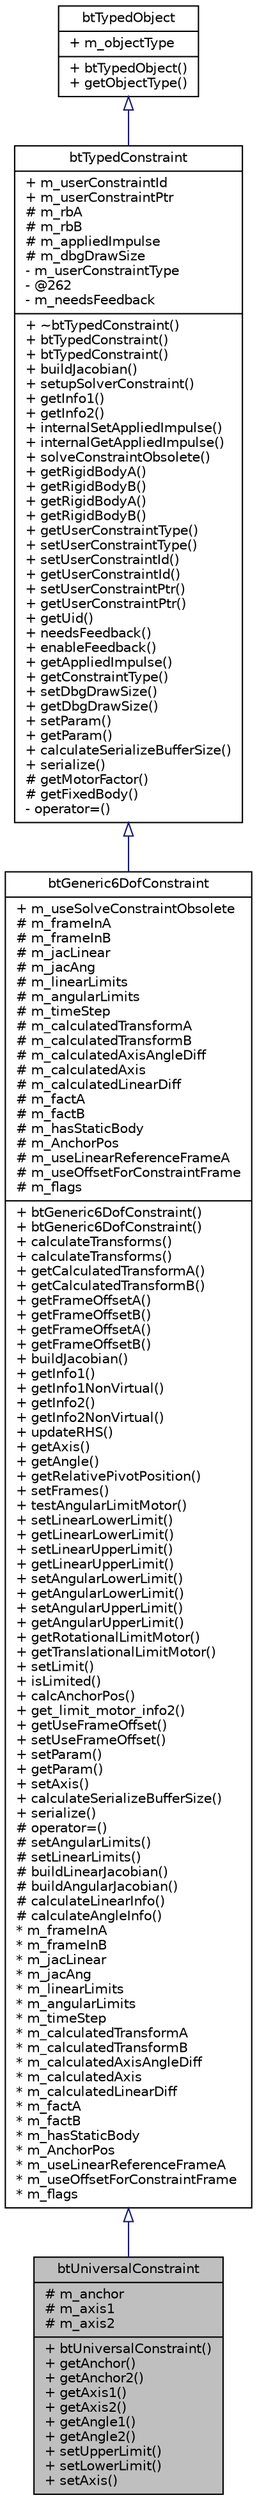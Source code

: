 digraph G
{
  edge [fontname="Helvetica",fontsize="10",labelfontname="Helvetica",labelfontsize="10"];
  node [fontname="Helvetica",fontsize="10",shape=record];
  Node1 [label="{btUniversalConstraint\n|# m_anchor\l# m_axis1\l# m_axis2\l|+ btUniversalConstraint()\l+ getAnchor()\l+ getAnchor2()\l+ getAxis1()\l+ getAxis2()\l+ getAngle1()\l+ getAngle2()\l+ setUpperLimit()\l+ setLowerLimit()\l+ setAxis()\l}",height=0.2,width=0.4,color="black", fillcolor="grey75", style="filled" fontcolor="black"];
  Node2 -> Node1 [dir=back,color="midnightblue",fontsize="10",style="solid",arrowtail="empty",fontname="Helvetica"];
  Node2 [label="{btGeneric6DofConstraint\n|+ m_useSolveConstraintObsolete\l# m_frameInA\l# m_frameInB\l# m_jacLinear\l# m_jacAng\l# m_linearLimits\l# m_angularLimits\l# m_timeStep\l# m_calculatedTransformA\l# m_calculatedTransformB\l# m_calculatedAxisAngleDiff\l# m_calculatedAxis\l# m_calculatedLinearDiff\l# m_factA\l# m_factB\l# m_hasStaticBody\l# m_AnchorPos\l# m_useLinearReferenceFrameA\l# m_useOffsetForConstraintFrame\l# m_flags\l|+ btGeneric6DofConstraint()\l+ btGeneric6DofConstraint()\l+ calculateTransforms()\l+ calculateTransforms()\l+ getCalculatedTransformA()\l+ getCalculatedTransformB()\l+ getFrameOffsetA()\l+ getFrameOffsetB()\l+ getFrameOffsetA()\l+ getFrameOffsetB()\l+ buildJacobian()\l+ getInfo1()\l+ getInfo1NonVirtual()\l+ getInfo2()\l+ getInfo2NonVirtual()\l+ updateRHS()\l+ getAxis()\l+ getAngle()\l+ getRelativePivotPosition()\l+ setFrames()\l+ testAngularLimitMotor()\l+ setLinearLowerLimit()\l+ getLinearLowerLimit()\l+ setLinearUpperLimit()\l+ getLinearUpperLimit()\l+ setAngularLowerLimit()\l+ getAngularLowerLimit()\l+ setAngularUpperLimit()\l+ getAngularUpperLimit()\l+ getRotationalLimitMotor()\l+ getTranslationalLimitMotor()\l+ setLimit()\l+ isLimited()\l+ calcAnchorPos()\l+ get_limit_motor_info2()\l+ getUseFrameOffset()\l+ setUseFrameOffset()\l+ setParam()\l+ getParam()\l+ setAxis()\l+ calculateSerializeBufferSize()\l+ serialize()\l# operator=()\l# setAngularLimits()\l# setLinearLimits()\l# buildLinearJacobian()\l# buildAngularJacobian()\l# calculateLinearInfo()\l# calculateAngleInfo()\l* m_frameInA\l* m_frameInB\l* m_jacLinear\l* m_jacAng\l* m_linearLimits\l* m_angularLimits\l* m_timeStep\l* m_calculatedTransformA\l* m_calculatedTransformB\l* m_calculatedAxisAngleDiff\l* m_calculatedAxis\l* m_calculatedLinearDiff\l* m_factA\l* m_factB\l* m_hasStaticBody\l* m_AnchorPos\l* m_useLinearReferenceFrameA\l* m_useOffsetForConstraintFrame\l* m_flags\l}",height=0.2,width=0.4,color="black", fillcolor="white", style="filled",URL="$dd/dd6/classbtGeneric6DofConstraint.html",tooltip="btGeneric6DofConstraint between two rigidbodies each with a pivotpoint that descibes the axis locatio..."];
  Node3 -> Node2 [dir=back,color="midnightblue",fontsize="10",style="solid",arrowtail="empty",fontname="Helvetica"];
  Node3 [label="{btTypedConstraint\n|+ m_userConstraintId\l+ m_userConstraintPtr\l# m_rbA\l# m_rbB\l# m_appliedImpulse\l# m_dbgDrawSize\l- m_userConstraintType\l- @262\l- m_needsFeedback\l|+ ~btTypedConstraint()\l+ btTypedConstraint()\l+ btTypedConstraint()\l+ buildJacobian()\l+ setupSolverConstraint()\l+ getInfo1()\l+ getInfo2()\l+ internalSetAppliedImpulse()\l+ internalGetAppliedImpulse()\l+ solveConstraintObsolete()\l+ getRigidBodyA()\l+ getRigidBodyB()\l+ getRigidBodyA()\l+ getRigidBodyB()\l+ getUserConstraintType()\l+ setUserConstraintType()\l+ setUserConstraintId()\l+ getUserConstraintId()\l+ setUserConstraintPtr()\l+ getUserConstraintPtr()\l+ getUid()\l+ needsFeedback()\l+ enableFeedback()\l+ getAppliedImpulse()\l+ getConstraintType()\l+ setDbgDrawSize()\l+ getDbgDrawSize()\l+ setParam()\l+ getParam()\l+ calculateSerializeBufferSize()\l+ serialize()\l# getMotorFactor()\l# getFixedBody()\l- operator=()\l}",height=0.2,width=0.4,color="black", fillcolor="white", style="filled",URL="$df/daa/classbtTypedConstraint.html",tooltip="TypedConstraint is the baseclass for Bullet constraints and vehicles."];
  Node4 -> Node3 [dir=back,color="midnightblue",fontsize="10",style="solid",arrowtail="empty",fontname="Helvetica"];
  Node4 [label="{btTypedObject\n|+ m_objectType\l|+ btTypedObject()\l+ getObjectType()\l}",height=0.2,width=0.4,color="black", fillcolor="white", style="filled",URL="$d3/d37/structbtTypedObject.html",tooltip="rudimentary class to provide type info"];
}
